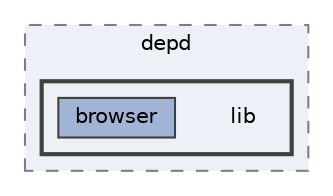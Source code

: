 digraph "lib"
{
 // INTERACTIVE_SVG=YES
 // LATEX_PDF_SIZE
  bgcolor="transparent";
  edge [fontname=Helvetica,fontsize=10,labelfontname=Helvetica,labelfontsize=10];
  node [fontname=Helvetica,fontsize=10,shape=box,height=0.2,width=0.4];
  compound=true
  subgraph clusterdir_43ce3b77e681f581fbe8e96e2a019d0d {
    graph [ bgcolor="#edf0f7", pencolor="grey50", label="depd", fontname=Helvetica,fontsize=10 style="filled,dashed", URL="dir_43ce3b77e681f581fbe8e96e2a019d0d.html",tooltip=""]
  subgraph clusterdir_61c576adda220dbd99d94e7022ce4758 {
    graph [ bgcolor="#edf0f7", pencolor="grey25", label="", fontname=Helvetica,fontsize=10 style="filled,bold", URL="dir_61c576adda220dbd99d94e7022ce4758.html",tooltip=""]
    dir_61c576adda220dbd99d94e7022ce4758 [shape=plaintext, label="lib"];
  dir_7f4ad547e42a0fdc4c6efe4ffc6ddf63 [label="browser", fillcolor="#a2b4d6", color="grey25", style="filled", URL="dir_7f4ad547e42a0fdc4c6efe4ffc6ddf63.html",tooltip=""];
  }
  }
}
